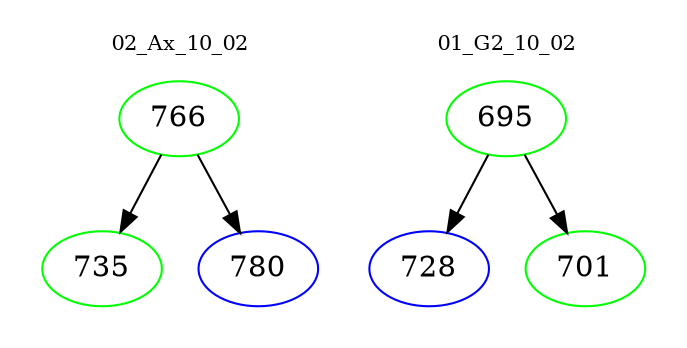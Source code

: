 digraph{
subgraph cluster_0 {
color = white
label = "02_Ax_10_02";
fontsize=10;
T0_766 [label="766", color="green"]
T0_766 -> T0_735 [color="black"]
T0_735 [label="735", color="green"]
T0_766 -> T0_780 [color="black"]
T0_780 [label="780", color="blue"]
}
subgraph cluster_1 {
color = white
label = "01_G2_10_02";
fontsize=10;
T1_695 [label="695", color="green"]
T1_695 -> T1_728 [color="black"]
T1_728 [label="728", color="blue"]
T1_695 -> T1_701 [color="black"]
T1_701 [label="701", color="green"]
}
}
